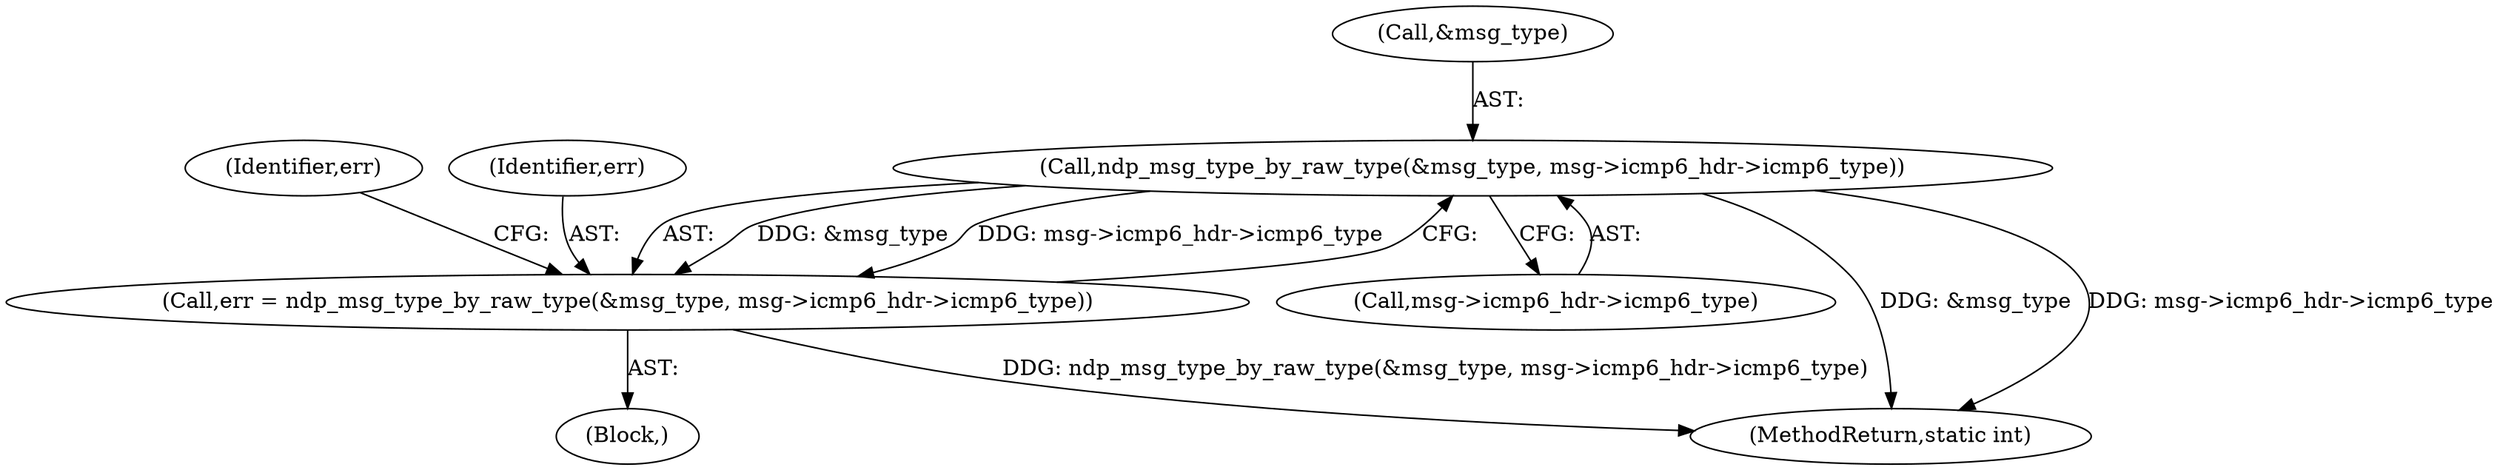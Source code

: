 digraph "0_libndp_a4892df306e0532487f1634ba6d4c6d4bb381c7f_1@pointer" {
"1000201" [label="(Call,ndp_msg_type_by_raw_type(&msg_type, msg->icmp6_hdr->icmp6_type))"];
"1000199" [label="(Call,err = ndp_msg_type_by_raw_type(&msg_type, msg->icmp6_hdr->icmp6_type))"];
"1000210" [label="(Identifier,err)"];
"1000102" [label="(Block,)"];
"1000199" [label="(Call,err = ndp_msg_type_by_raw_type(&msg_type, msg->icmp6_hdr->icmp6_type))"];
"1000204" [label="(Call,msg->icmp6_hdr->icmp6_type)"];
"1000201" [label="(Call,ndp_msg_type_by_raw_type(&msg_type, msg->icmp6_hdr->icmp6_type))"];
"1000202" [label="(Call,&msg_type)"];
"1000261" [label="(MethodReturn,static int)"];
"1000200" [label="(Identifier,err)"];
"1000201" -> "1000199"  [label="AST: "];
"1000201" -> "1000204"  [label="CFG: "];
"1000202" -> "1000201"  [label="AST: "];
"1000204" -> "1000201"  [label="AST: "];
"1000199" -> "1000201"  [label="CFG: "];
"1000201" -> "1000261"  [label="DDG: &msg_type"];
"1000201" -> "1000261"  [label="DDG: msg->icmp6_hdr->icmp6_type"];
"1000201" -> "1000199"  [label="DDG: &msg_type"];
"1000201" -> "1000199"  [label="DDG: msg->icmp6_hdr->icmp6_type"];
"1000199" -> "1000102"  [label="AST: "];
"1000200" -> "1000199"  [label="AST: "];
"1000210" -> "1000199"  [label="CFG: "];
"1000199" -> "1000261"  [label="DDG: ndp_msg_type_by_raw_type(&msg_type, msg->icmp6_hdr->icmp6_type)"];
}
